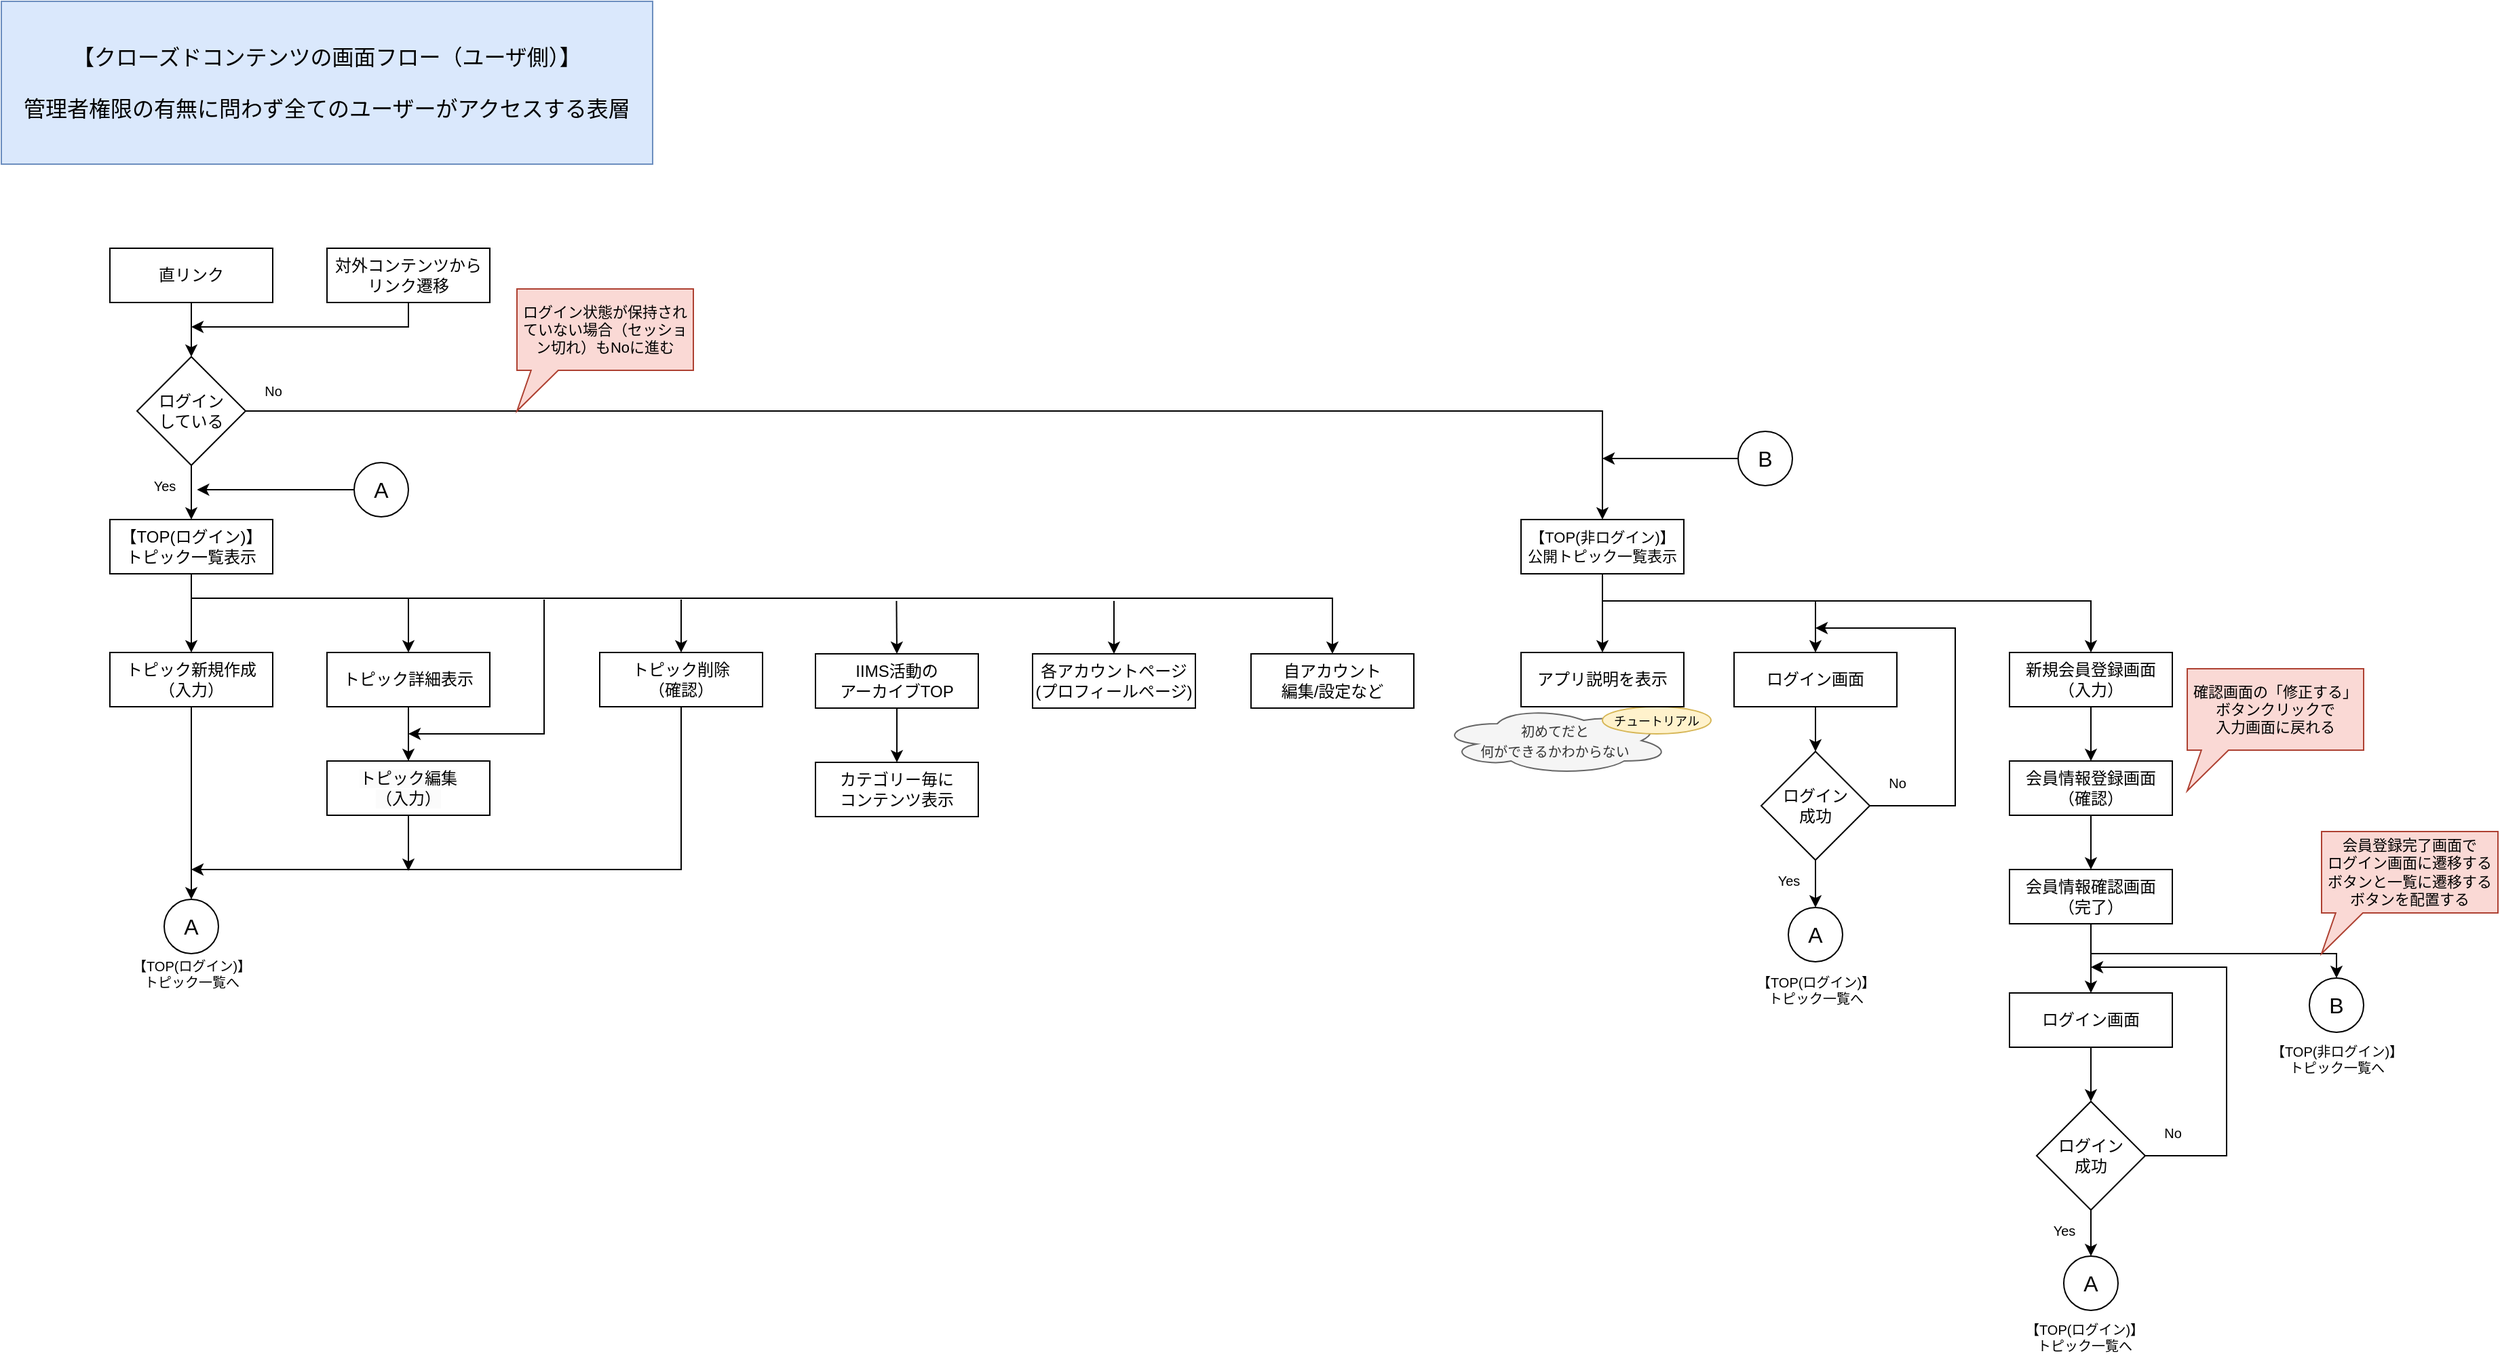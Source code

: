 <mxfile version="21.6.5" type="device" pages="2">
  <diagram name="ユーザ側" id="b520641d-4fe3-3701-9064-5fc419738815">
    <mxGraphModel dx="1366" dy="805" grid="1" gridSize="10" guides="1" tooltips="1" connect="1" arrows="1" fold="1" page="1" pageScale="1" pageWidth="1100" pageHeight="850" background="none" math="0" shadow="0">
      <root>
        <mxCell id="0" />
        <mxCell id="1" parent="0" />
        <mxCell id="tDWq7TmDwjiiPGYqks4p-117" value="対外コンテンツからリンク遷移" style="whiteSpace=wrap;html=1;" parent="1" vertex="1">
          <mxGeometry x="280" y="222" width="120" height="40" as="geometry" />
        </mxCell>
        <mxCell id="tDWq7TmDwjiiPGYqks4p-124" value="直リンク" style="whiteSpace=wrap;html=1;" parent="1" vertex="1">
          <mxGeometry x="120" y="222" width="120" height="40" as="geometry" />
        </mxCell>
        <mxCell id="tDWq7TmDwjiiPGYqks4p-130" value="【TOP(ログイン)】&lt;br&gt;トピック一覧表示" style="whiteSpace=wrap;html=1;" parent="1" vertex="1">
          <mxGeometry x="120" y="422" width="120" height="40" as="geometry" />
        </mxCell>
        <mxCell id="VPxTjBy3y0VzWbjlfLkC-1" value="" style="edgeStyle=none;orthogonalLoop=1;jettySize=auto;html=1;rounded=0;exitX=0.5;exitY=1;exitDx=0;exitDy=0;entryX=0.5;entryY=0;entryDx=0;entryDy=0;" parent="1" source="tDWq7TmDwjiiPGYqks4p-124" target="VPxTjBy3y0VzWbjlfLkC-3" edge="1">
          <mxGeometry width="100" relative="1" as="geometry">
            <mxPoint x="180" y="307" as="sourcePoint" />
            <mxPoint x="180" y="302" as="targetPoint" />
          </mxGeometry>
        </mxCell>
        <mxCell id="VPxTjBy3y0VzWbjlfLkC-2" value="" style="edgeStyle=none;orthogonalLoop=1;jettySize=auto;html=1;rounded=0;exitX=0.5;exitY=1;exitDx=0;exitDy=0;" parent="1" source="tDWq7TmDwjiiPGYqks4p-117" edge="1">
          <mxGeometry width="100" relative="1" as="geometry">
            <mxPoint x="190" y="272" as="sourcePoint" />
            <mxPoint x="180" y="280" as="targetPoint" />
            <Array as="points">
              <mxPoint x="340" y="280" />
            </Array>
          </mxGeometry>
        </mxCell>
        <mxCell id="VPxTjBy3y0VzWbjlfLkC-3" value="ログイン&lt;br&gt;している" style="rhombus;whiteSpace=wrap;html=1;fontSize=12;" parent="1" vertex="1">
          <mxGeometry x="140" y="302" width="80" height="80" as="geometry" />
        </mxCell>
        <mxCell id="VPxTjBy3y0VzWbjlfLkC-4" value="" style="edgeStyle=none;orthogonalLoop=1;jettySize=auto;html=1;rounded=0;exitX=0.5;exitY=1;exitDx=0;exitDy=0;entryX=0.5;entryY=0;entryDx=0;entryDy=0;" parent="1" source="VPxTjBy3y0VzWbjlfLkC-3" target="tDWq7TmDwjiiPGYqks4p-130" edge="1">
          <mxGeometry width="100" relative="1" as="geometry">
            <mxPoint x="180" y="397" as="sourcePoint" />
            <mxPoint x="200" y="402" as="targetPoint" />
          </mxGeometry>
        </mxCell>
        <mxCell id="VPxTjBy3y0VzWbjlfLkC-5" value="【TOP(非ログイン)】&lt;br style=&quot;font-size: 11px;&quot;&gt;公開トピック一覧表示" style="whiteSpace=wrap;html=1;fontSize=11;" parent="1" vertex="1">
          <mxGeometry x="1160" y="422" width="120" height="40" as="geometry" />
        </mxCell>
        <mxCell id="VPxTjBy3y0VzWbjlfLkC-6" value="" style="edgeStyle=none;orthogonalLoop=1;jettySize=auto;html=1;rounded=0;exitX=1;exitY=0.5;exitDx=0;exitDy=0;entryX=0.5;entryY=0;entryDx=0;entryDy=0;" parent="1" source="VPxTjBy3y0VzWbjlfLkC-3" target="VPxTjBy3y0VzWbjlfLkC-5" edge="1">
          <mxGeometry width="100" relative="1" as="geometry">
            <mxPoint x="339.55" y="367" as="sourcePoint" />
            <mxPoint x="339.55" y="407" as="targetPoint" />
            <Array as="points">
              <mxPoint x="1220" y="342" />
            </Array>
          </mxGeometry>
        </mxCell>
        <mxCell id="VPxTjBy3y0VzWbjlfLkC-7" value="&lt;font style=&quot;font-size: 10px;&quot;&gt;Yes&lt;/font&gt;" style="text;html=1;align=center;verticalAlign=middle;resizable=0;points=[];autosize=1;strokeColor=none;fillColor=none;fontSize=10;" parent="1" vertex="1">
          <mxGeometry x="140" y="382" width="40" height="30" as="geometry" />
        </mxCell>
        <mxCell id="VPxTjBy3y0VzWbjlfLkC-8" value="&lt;font style=&quot;font-size: 10px;&quot;&gt;No&lt;/font&gt;" style="text;html=1;align=center;verticalAlign=middle;resizable=0;points=[];autosize=1;strokeColor=none;fillColor=none;fontSize=10;" parent="1" vertex="1">
          <mxGeometry x="220" y="312" width="40" height="30" as="geometry" />
        </mxCell>
        <mxCell id="tDWq7TmDwjiiPGYqks4p-127" value="&lt;font style=&quot;font-size: 10px;&quot;&gt;初めてだと&lt;br&gt;何ができるかわからない&lt;br&gt;&lt;/font&gt;" style="ellipse;shape=cloud;whiteSpace=wrap;html=1;fillColor=#f5f5f5;fontColor=#333333;strokeColor=#666666;" parent="1" vertex="1">
          <mxGeometry x="1100" y="560" width="170" height="50" as="geometry" />
        </mxCell>
        <mxCell id="tDWq7TmDwjiiPGYqks4p-128" value="&lt;font style=&quot;font-size: 9px;&quot;&gt;チュートリアル&lt;/font&gt;" style="ellipse;whiteSpace=wrap;html=1;fillColor=#fff2cc;strokeColor=#d6b656;" parent="1" vertex="1">
          <mxGeometry x="1220" y="560" width="80" height="20" as="geometry" />
        </mxCell>
        <mxCell id="VPxTjBy3y0VzWbjlfLkC-10" value="" style="edgeStyle=none;orthogonalLoop=1;jettySize=auto;html=1;rounded=0;exitX=0.5;exitY=1;exitDx=0;exitDy=0;entryX=0.5;entryY=0;entryDx=0;entryDy=0;" parent="1" source="tDWq7TmDwjiiPGYqks4p-130" target="VPxTjBy3y0VzWbjlfLkC-11" edge="1">
          <mxGeometry width="100" relative="1" as="geometry">
            <mxPoint x="180" y="467" as="sourcePoint" />
            <mxPoint x="180" y="492" as="targetPoint" />
          </mxGeometry>
        </mxCell>
        <mxCell id="VPxTjBy3y0VzWbjlfLkC-11" value="トピック新規作成&lt;br&gt;（入力）" style="whiteSpace=wrap;html=1;" parent="1" vertex="1">
          <mxGeometry x="120" y="520" width="120" height="40" as="geometry" />
        </mxCell>
        <mxCell id="VPxTjBy3y0VzWbjlfLkC-12" value="" style="edgeStyle=none;orthogonalLoop=1;jettySize=auto;html=1;rounded=0;exitX=0.5;exitY=1;exitDx=0;exitDy=0;entryX=0.5;entryY=0;entryDx=0;entryDy=0;" parent="1" source="VPxTjBy3y0VzWbjlfLkC-5" target="VPxTjBy3y0VzWbjlfLkC-56" edge="1">
          <mxGeometry width="100" relative="1" as="geometry">
            <mxPoint x="1219.55" y="467" as="sourcePoint" />
            <mxPoint x="1220" y="502" as="targetPoint" />
          </mxGeometry>
        </mxCell>
        <mxCell id="VPxTjBy3y0VzWbjlfLkC-13" value="" style="edgeStyle=none;orthogonalLoop=1;jettySize=auto;html=1;rounded=0;entryX=0.5;entryY=0;entryDx=0;entryDy=0;" parent="1" target="VPxTjBy3y0VzWbjlfLkC-15" edge="1">
          <mxGeometry width="100" relative="1" as="geometry">
            <mxPoint x="1220" y="482" as="sourcePoint" />
            <mxPoint x="1620" y="575" as="targetPoint" />
            <Array as="points">
              <mxPoint x="1580" y="482" />
            </Array>
          </mxGeometry>
        </mxCell>
        <mxCell id="VPxTjBy3y0VzWbjlfLkC-14" value="ログイン画面" style="whiteSpace=wrap;html=1;" parent="1" vertex="1">
          <mxGeometry x="1317" y="520" width="120" height="40" as="geometry" />
        </mxCell>
        <mxCell id="VPxTjBy3y0VzWbjlfLkC-15" value="新規会員登録画面&lt;br&gt;（入力）" style="whiteSpace=wrap;html=1;" parent="1" vertex="1">
          <mxGeometry x="1520" y="520" width="120" height="40" as="geometry" />
        </mxCell>
        <mxCell id="VPxTjBy3y0VzWbjlfLkC-18" value="A" style="ellipse;whiteSpace=wrap;html=1;aspect=fixed;fontSize=16;" parent="1" vertex="1">
          <mxGeometry x="1357" y="708" width="40" height="40" as="geometry" />
        </mxCell>
        <mxCell id="VPxTjBy3y0VzWbjlfLkC-20" value="A" style="ellipse;whiteSpace=wrap;html=1;aspect=fixed;fontSize=16;" parent="1" vertex="1">
          <mxGeometry x="300" y="380" width="40" height="40" as="geometry" />
        </mxCell>
        <mxCell id="VPxTjBy3y0VzWbjlfLkC-21" value="" style="edgeStyle=none;orthogonalLoop=1;jettySize=auto;html=1;rounded=0;exitX=0;exitY=0.5;exitDx=0;exitDy=0;entryX=1.105;entryY=0.6;entryDx=0;entryDy=0;entryPerimeter=0;" parent="1" source="VPxTjBy3y0VzWbjlfLkC-20" target="VPxTjBy3y0VzWbjlfLkC-7" edge="1">
          <mxGeometry width="100" relative="1" as="geometry">
            <mxPoint x="280" y="417" as="sourcePoint" />
            <mxPoint x="280" y="457" as="targetPoint" />
          </mxGeometry>
        </mxCell>
        <mxCell id="VPxTjBy3y0VzWbjlfLkC-23" value="" style="edgeStyle=none;orthogonalLoop=1;jettySize=auto;html=1;rounded=0;entryX=0.5;entryY=0;entryDx=0;entryDy=0;" parent="1" target="VPxTjBy3y0VzWbjlfLkC-14" edge="1">
          <mxGeometry width="100" relative="1" as="geometry">
            <mxPoint x="1377" y="482" as="sourcePoint" />
            <mxPoint x="1539.78" y="525" as="targetPoint" />
          </mxGeometry>
        </mxCell>
        <mxCell id="VPxTjBy3y0VzWbjlfLkC-25" value="会員情報登録画面&lt;br&gt;（確認）" style="whiteSpace=wrap;html=1;" parent="1" vertex="1">
          <mxGeometry x="1520" y="600" width="120" height="40" as="geometry" />
        </mxCell>
        <mxCell id="VPxTjBy3y0VzWbjlfLkC-26" value="" style="edgeStyle=none;orthogonalLoop=1;jettySize=auto;html=1;rounded=0;exitX=0.5;exitY=1;exitDx=0;exitDy=0;entryX=0.5;entryY=0;entryDx=0;entryDy=0;" parent="1" source="VPxTjBy3y0VzWbjlfLkC-15" target="VPxTjBy3y0VzWbjlfLkC-25" edge="1">
          <mxGeometry width="100" relative="1" as="geometry">
            <mxPoint x="1579" y="570" as="sourcePoint" />
            <mxPoint x="1579" y="610" as="targetPoint" />
          </mxGeometry>
        </mxCell>
        <mxCell id="VPxTjBy3y0VzWbjlfLkC-27" value="会員情報確認画面&lt;br&gt;（完了）" style="whiteSpace=wrap;html=1;" parent="1" vertex="1">
          <mxGeometry x="1520" y="680" width="120" height="40" as="geometry" />
        </mxCell>
        <mxCell id="VPxTjBy3y0VzWbjlfLkC-28" value="" style="edgeStyle=none;orthogonalLoop=1;jettySize=auto;html=1;rounded=0;exitX=0.5;exitY=1;exitDx=0;exitDy=0;entryX=0.5;entryY=0;entryDx=0;entryDy=0;" parent="1" source="VPxTjBy3y0VzWbjlfLkC-25" target="VPxTjBy3y0VzWbjlfLkC-27" edge="1">
          <mxGeometry width="100" relative="1" as="geometry">
            <mxPoint x="1590" y="650" as="sourcePoint" />
            <mxPoint x="1590" y="690" as="targetPoint" />
          </mxGeometry>
        </mxCell>
        <mxCell id="VPxTjBy3y0VzWbjlfLkC-29" value="" style="edgeStyle=none;orthogonalLoop=1;jettySize=auto;html=1;rounded=0;exitX=0.5;exitY=1;exitDx=0;exitDy=0;entryX=0.5;entryY=0;entryDx=0;entryDy=0;" parent="1" source="VPxTjBy3y0VzWbjlfLkC-27" target="VPxTjBy3y0VzWbjlfLkC-34" edge="1">
          <mxGeometry width="100" relative="1" as="geometry">
            <mxPoint x="1580" y="730" as="sourcePoint" />
            <mxPoint x="1580" y="760" as="targetPoint" />
          </mxGeometry>
        </mxCell>
        <mxCell id="VPxTjBy3y0VzWbjlfLkC-33" value="" style="edgeStyle=none;orthogonalLoop=1;jettySize=auto;html=1;rounded=0;entryX=0.5;entryY=0;entryDx=0;entryDy=0;" parent="1" target="VPxTjBy3y0VzWbjlfLkC-37" edge="1">
          <mxGeometry width="100" relative="1" as="geometry">
            <mxPoint x="1580" y="742" as="sourcePoint" />
            <mxPoint x="1760" y="760" as="targetPoint" />
            <Array as="points">
              <mxPoint x="1761" y="742" />
            </Array>
          </mxGeometry>
        </mxCell>
        <mxCell id="VPxTjBy3y0VzWbjlfLkC-34" value="ログイン画面" style="whiteSpace=wrap;html=1;" parent="1" vertex="1">
          <mxGeometry x="1520" y="771" width="120" height="40" as="geometry" />
        </mxCell>
        <mxCell id="VPxTjBy3y0VzWbjlfLkC-35" value="" style="edgeStyle=none;orthogonalLoop=1;jettySize=auto;html=1;rounded=0;exitX=0.5;exitY=1;exitDx=0;exitDy=0;entryX=0.5;entryY=0;entryDx=0;entryDy=0;" parent="1" source="VPxTjBy3y0VzWbjlfLkC-34" target="McMhKuvaxXRwuFVOmlw5-12" edge="1">
          <mxGeometry width="100" relative="1" as="geometry">
            <mxPoint x="1579.55" y="821" as="sourcePoint" />
            <mxPoint x="1580" y="851" as="targetPoint" />
          </mxGeometry>
        </mxCell>
        <mxCell id="VPxTjBy3y0VzWbjlfLkC-36" value="A" style="ellipse;whiteSpace=wrap;html=1;aspect=fixed;fontSize=16;" parent="1" vertex="1">
          <mxGeometry x="1560" y="965" width="40" height="40" as="geometry" />
        </mxCell>
        <mxCell id="VPxTjBy3y0VzWbjlfLkC-37" value="B" style="ellipse;whiteSpace=wrap;html=1;aspect=fixed;fontSize=16;" parent="1" vertex="1">
          <mxGeometry x="1741" y="760" width="40" height="40" as="geometry" />
        </mxCell>
        <mxCell id="VPxTjBy3y0VzWbjlfLkC-38" value="B" style="ellipse;whiteSpace=wrap;html=1;aspect=fixed;fontSize=16;" parent="1" vertex="1">
          <mxGeometry x="1320" y="357" width="40" height="40" as="geometry" />
        </mxCell>
        <mxCell id="VPxTjBy3y0VzWbjlfLkC-39" value="" style="edgeStyle=none;orthogonalLoop=1;jettySize=auto;html=1;rounded=0;exitX=0;exitY=0.5;exitDx=0;exitDy=0;" parent="1" source="VPxTjBy3y0VzWbjlfLkC-38" edge="1">
          <mxGeometry width="100" relative="1" as="geometry">
            <mxPoint x="1306" y="376.63" as="sourcePoint" />
            <mxPoint x="1220" y="377" as="targetPoint" />
          </mxGeometry>
        </mxCell>
        <mxCell id="VPxTjBy3y0VzWbjlfLkC-41" value="IIMS活動の&lt;br&gt;アーカイブTOP" style="whiteSpace=wrap;html=1;" parent="1" vertex="1">
          <mxGeometry x="640" y="521" width="120" height="40" as="geometry" />
        </mxCell>
        <mxCell id="VPxTjBy3y0VzWbjlfLkC-42" value="各アカウントページ&lt;br&gt;(プロフィールページ)" style="whiteSpace=wrap;html=1;" parent="1" vertex="1">
          <mxGeometry x="800" y="521" width="120" height="40" as="geometry" />
        </mxCell>
        <mxCell id="VPxTjBy3y0VzWbjlfLkC-47" value="自アカウント&lt;br&gt;編集/設定など" style="whiteSpace=wrap;html=1;" parent="1" vertex="1">
          <mxGeometry x="961" y="521" width="120" height="40" as="geometry" />
        </mxCell>
        <mxCell id="VPxTjBy3y0VzWbjlfLkC-50" value="A" style="ellipse;whiteSpace=wrap;html=1;aspect=fixed;fontSize=16;" parent="1" vertex="1">
          <mxGeometry x="160" y="702" width="40" height="40" as="geometry" />
        </mxCell>
        <mxCell id="VPxTjBy3y0VzWbjlfLkC-52" value="" style="edgeStyle=none;orthogonalLoop=1;jettySize=auto;html=1;rounded=0;entryX=0.5;entryY=0;entryDx=0;entryDy=0;exitX=0.5;exitY=1;exitDx=0;exitDy=0;" parent="1" source="VPxTjBy3y0VzWbjlfLkC-11" target="VPxTjBy3y0VzWbjlfLkC-50" edge="1">
          <mxGeometry width="100" relative="1" as="geometry">
            <mxPoint x="160" y="562" as="sourcePoint" />
            <mxPoint x="230" y="613" as="targetPoint" />
          </mxGeometry>
        </mxCell>
        <mxCell id="VPxTjBy3y0VzWbjlfLkC-55" value="" style="edgeStyle=none;orthogonalLoop=1;jettySize=auto;html=1;rounded=0;exitX=0.5;exitY=1;exitDx=0;exitDy=0;" parent="1" source="EPOYZKPjePexzVJCoGdz-1" edge="1">
          <mxGeometry width="100" relative="1" as="geometry">
            <mxPoint x="360" y="582" as="sourcePoint" />
            <mxPoint x="180" y="680" as="targetPoint" />
            <Array as="points">
              <mxPoint x="541" y="680" />
            </Array>
          </mxGeometry>
        </mxCell>
        <mxCell id="VPxTjBy3y0VzWbjlfLkC-56" value="アプリ説明を表示" style="whiteSpace=wrap;html=1;" parent="1" vertex="1">
          <mxGeometry x="1160" y="520" width="120" height="40" as="geometry" />
        </mxCell>
        <mxCell id="VPxTjBy3y0VzWbjlfLkC-57" value="カテゴリー毎に&lt;br&gt;コンテンツ表示" style="whiteSpace=wrap;html=1;" parent="1" vertex="1">
          <mxGeometry x="640" y="601" width="120" height="40" as="geometry" />
        </mxCell>
        <mxCell id="VPxTjBy3y0VzWbjlfLkC-58" value="" style="edgeStyle=none;orthogonalLoop=1;jettySize=auto;html=1;rounded=0;exitX=0.5;exitY=1;exitDx=0;exitDy=0;entryX=0.5;entryY=0;entryDx=0;entryDy=0;" parent="1" source="VPxTjBy3y0VzWbjlfLkC-41" target="VPxTjBy3y0VzWbjlfLkC-57" edge="1">
          <mxGeometry width="100" relative="1" as="geometry">
            <mxPoint x="699.5" y="566" as="sourcePoint" />
            <mxPoint x="710" y="591" as="targetPoint" />
          </mxGeometry>
        </mxCell>
        <mxCell id="VPxTjBy3y0VzWbjlfLkC-59" value="" style="edgeStyle=none;orthogonalLoop=1;jettySize=auto;html=1;rounded=0;entryX=0.5;entryY=0;entryDx=0;entryDy=0;" parent="1" target="VPxTjBy3y0VzWbjlfLkC-47" edge="1">
          <mxGeometry width="100" relative="1" as="geometry">
            <mxPoint x="180" y="480" as="sourcePoint" />
            <mxPoint x="270" y="512" as="targetPoint" />
            <Array as="points">
              <mxPoint x="1021" y="480" />
            </Array>
          </mxGeometry>
        </mxCell>
        <mxCell id="VPxTjBy3y0VzWbjlfLkC-60" value="" style="edgeStyle=none;orthogonalLoop=1;jettySize=auto;html=1;rounded=0;entryX=0.5;entryY=0;entryDx=0;entryDy=0;" parent="1" target="VPxTjBy3y0VzWbjlfLkC-42" edge="1">
          <mxGeometry width="100" relative="1" as="geometry">
            <mxPoint x="860" y="482" as="sourcePoint" />
            <mxPoint x="880" y="527" as="targetPoint" />
          </mxGeometry>
        </mxCell>
        <mxCell id="VPxTjBy3y0VzWbjlfLkC-61" value="" style="edgeStyle=none;orthogonalLoop=1;jettySize=auto;html=1;rounded=0;entryX=0.5;entryY=0;entryDx=0;entryDy=0;" parent="1" target="VPxTjBy3y0VzWbjlfLkC-41" edge="1">
          <mxGeometry width="100" relative="1" as="geometry">
            <mxPoint x="699.71" y="482" as="sourcePoint" />
            <mxPoint x="699.71" y="521" as="targetPoint" />
          </mxGeometry>
        </mxCell>
        <mxCell id="VPxTjBy3y0VzWbjlfLkC-62" value="" style="edgeStyle=none;orthogonalLoop=1;jettySize=auto;html=1;rounded=0;" parent="1" edge="1">
          <mxGeometry width="100" relative="1" as="geometry">
            <mxPoint x="440" y="481" as="sourcePoint" />
            <mxPoint x="340" y="580" as="targetPoint" />
            <Array as="points">
              <mxPoint x="440" y="580" />
            </Array>
          </mxGeometry>
        </mxCell>
        <mxCell id="McMhKuvaxXRwuFVOmlw5-1" value="【TOP(ログイン)】&lt;br&gt;トピック一覧へ" style="text;html=1;align=center;verticalAlign=middle;resizable=0;points=[];autosize=1;strokeColor=none;fillColor=none;fontSize=10;" parent="1" vertex="1">
          <mxGeometry x="125" y="737" width="110" height="40" as="geometry" />
        </mxCell>
        <mxCell id="McMhKuvaxXRwuFVOmlw5-3" value="【TOP(ログイン)】&lt;br&gt;トピック一覧へ" style="text;html=1;align=center;verticalAlign=middle;resizable=0;points=[];autosize=1;strokeColor=none;fillColor=none;fontSize=10;" parent="1" vertex="1">
          <mxGeometry x="1322" y="749" width="110" height="40" as="geometry" />
        </mxCell>
        <mxCell id="McMhKuvaxXRwuFVOmlw5-4" value="【TOP(ログイン)】&lt;br&gt;トピック一覧へ" style="text;html=1;align=center;verticalAlign=middle;resizable=0;points=[];autosize=1;strokeColor=none;fillColor=none;fontSize=10;" parent="1" vertex="1">
          <mxGeometry x="1520" y="1005" width="110" height="40" as="geometry" />
        </mxCell>
        <mxCell id="McMhKuvaxXRwuFVOmlw5-5" value="【TOP(非ログイン)】&lt;br&gt;トピック一覧へ" style="text;html=1;align=center;verticalAlign=middle;resizable=0;points=[];autosize=1;strokeColor=none;fillColor=none;fontSize=10;" parent="1" vertex="1">
          <mxGeometry x="1701" y="800" width="120" height="40" as="geometry" />
        </mxCell>
        <mxCell id="McMhKuvaxXRwuFVOmlw5-6" value="ログイン&lt;br&gt;成功" style="rhombus;whiteSpace=wrap;html=1;fontSize=12;" parent="1" vertex="1">
          <mxGeometry x="1337" y="593" width="80" height="80" as="geometry" />
        </mxCell>
        <mxCell id="McMhKuvaxXRwuFVOmlw5-7" value="&lt;font style=&quot;font-size: 10px;&quot;&gt;Yes&lt;/font&gt;" style="text;html=1;align=center;verticalAlign=middle;resizable=0;points=[];autosize=1;strokeColor=none;fillColor=none;fontSize=10;" parent="1" vertex="1">
          <mxGeometry x="1337" y="673" width="40" height="30" as="geometry" />
        </mxCell>
        <mxCell id="McMhKuvaxXRwuFVOmlw5-8" value="&lt;font style=&quot;font-size: 10px;&quot;&gt;No&lt;/font&gt;" style="text;html=1;align=center;verticalAlign=middle;resizable=0;points=[];autosize=1;strokeColor=none;fillColor=none;fontSize=10;" parent="1" vertex="1">
          <mxGeometry x="1417" y="601" width="40" height="30" as="geometry" />
        </mxCell>
        <mxCell id="McMhKuvaxXRwuFVOmlw5-9" value="" style="edgeStyle=none;orthogonalLoop=1;jettySize=auto;html=1;rounded=0;exitX=0.5;exitY=1;exitDx=0;exitDy=0;entryX=0.5;entryY=0;entryDx=0;entryDy=0;" parent="1" source="VPxTjBy3y0VzWbjlfLkC-14" target="McMhKuvaxXRwuFVOmlw5-6" edge="1">
          <mxGeometry width="100" relative="1" as="geometry">
            <mxPoint x="1377" y="560" as="sourcePoint" />
            <mxPoint x="1377" y="592" as="targetPoint" />
          </mxGeometry>
        </mxCell>
        <mxCell id="McMhKuvaxXRwuFVOmlw5-10" value="" style="edgeStyle=none;orthogonalLoop=1;jettySize=auto;html=1;rounded=0;exitX=0.5;exitY=1;exitDx=0;exitDy=0;entryX=0.5;entryY=0;entryDx=0;entryDy=0;" parent="1" source="McMhKuvaxXRwuFVOmlw5-6" target="VPxTjBy3y0VzWbjlfLkC-18" edge="1">
          <mxGeometry width="100" relative="1" as="geometry">
            <mxPoint x="1377" y="676" as="sourcePoint" />
            <mxPoint x="1377" y="709" as="targetPoint" />
          </mxGeometry>
        </mxCell>
        <mxCell id="McMhKuvaxXRwuFVOmlw5-11" value="" style="edgeStyle=none;orthogonalLoop=1;jettySize=auto;html=1;rounded=0;exitX=1;exitY=0.5;exitDx=0;exitDy=0;" parent="1" source="McMhKuvaxXRwuFVOmlw5-6" edge="1">
          <mxGeometry width="100" relative="1" as="geometry">
            <mxPoint x="1430" y="652" as="sourcePoint" />
            <mxPoint x="1377" y="502" as="targetPoint" />
            <Array as="points">
              <mxPoint x="1480" y="633" />
              <mxPoint x="1480" y="502" />
            </Array>
          </mxGeometry>
        </mxCell>
        <mxCell id="McMhKuvaxXRwuFVOmlw5-12" value="ログイン&lt;br&gt;成功" style="rhombus;whiteSpace=wrap;html=1;fontSize=12;" parent="1" vertex="1">
          <mxGeometry x="1540" y="851" width="80" height="80" as="geometry" />
        </mxCell>
        <mxCell id="McMhKuvaxXRwuFVOmlw5-13" value="&lt;font style=&quot;font-size: 10px;&quot;&gt;Yes&lt;/font&gt;" style="text;html=1;align=center;verticalAlign=middle;resizable=0;points=[];autosize=1;strokeColor=none;fillColor=none;fontSize=10;" parent="1" vertex="1">
          <mxGeometry x="1540" y="931" width="40" height="30" as="geometry" />
        </mxCell>
        <mxCell id="McMhKuvaxXRwuFVOmlw5-14" value="&lt;font style=&quot;font-size: 10px;&quot;&gt;No&lt;/font&gt;" style="text;html=1;align=center;verticalAlign=middle;resizable=0;points=[];autosize=1;strokeColor=none;fillColor=none;fontSize=10;" parent="1" vertex="1">
          <mxGeometry x="1620" y="859" width="40" height="30" as="geometry" />
        </mxCell>
        <mxCell id="McMhKuvaxXRwuFVOmlw5-15" value="" style="edgeStyle=none;orthogonalLoop=1;jettySize=auto;html=1;rounded=0;exitX=0.5;exitY=1;exitDx=0;exitDy=0;entryX=0.5;entryY=0;entryDx=0;entryDy=0;" parent="1" source="McMhKuvaxXRwuFVOmlw5-12" target="VPxTjBy3y0VzWbjlfLkC-36" edge="1">
          <mxGeometry width="100" relative="1" as="geometry">
            <mxPoint x="1580" y="934" as="sourcePoint" />
            <mxPoint x="1580" y="966" as="targetPoint" />
          </mxGeometry>
        </mxCell>
        <mxCell id="McMhKuvaxXRwuFVOmlw5-16" value="" style="edgeStyle=none;orthogonalLoop=1;jettySize=auto;html=1;rounded=0;exitX=1;exitY=0.5;exitDx=0;exitDy=0;" parent="1" source="McMhKuvaxXRwuFVOmlw5-12" edge="1">
          <mxGeometry width="100" relative="1" as="geometry">
            <mxPoint x="1633" y="910" as="sourcePoint" />
            <mxPoint x="1580" y="752" as="targetPoint" />
            <Array as="points">
              <mxPoint x="1680" y="891" />
              <mxPoint x="1680" y="752" />
            </Array>
          </mxGeometry>
        </mxCell>
        <mxCell id="cvh67J1m96zl7CoJUk1C-1" value="ログイン状態が保持されていない場合（セッション切れ）もNoに進む" style="shape=callout;whiteSpace=wrap;html=1;perimeter=calloutPerimeter;fontSize=11;size=30;position=0.08;position2=0;fillColor=#fad9d5;strokeColor=#ae4132;" parent="1" vertex="1">
          <mxGeometry x="420" y="252" width="130" height="90" as="geometry" />
        </mxCell>
        <mxCell id="EPOYZKPjePexzVJCoGdz-1" value="トピック削除&lt;br&gt;（確認）" style="whiteSpace=wrap;html=1;" parent="1" vertex="1">
          <mxGeometry x="481" y="520" width="120" height="40" as="geometry" />
        </mxCell>
        <mxCell id="EPOYZKPjePexzVJCoGdz-2" value="" style="edgeStyle=none;orthogonalLoop=1;jettySize=auto;html=1;rounded=0;entryX=0.5;entryY=0;entryDx=0;entryDy=0;" parent="1" target="EPOYZKPjePexzVJCoGdz-1" edge="1">
          <mxGeometry width="100" relative="1" as="geometry">
            <mxPoint x="541" y="481" as="sourcePoint" />
            <mxPoint x="551.29" y="530" as="targetPoint" />
          </mxGeometry>
        </mxCell>
        <mxCell id="GdMsfuW8-BgsZ63KnPM7-1" value="確認画面の「修正する」ボタンクリックで&lt;br&gt;入力画面に戻れる" style="shape=callout;whiteSpace=wrap;html=1;perimeter=calloutPerimeter;fontSize=11;size=30;position=0.08;position2=0;fillColor=#fad9d5;strokeColor=#ae4132;" parent="1" vertex="1">
          <mxGeometry x="1651" y="532" width="130" height="90" as="geometry" />
        </mxCell>
        <mxCell id="9gKuWyjQ-X21GRNCb9ly-1" value="【クローズドコンテンツの画面フロー（ユーザ側）】&lt;br&gt;&lt;br&gt;&lt;div style=&quot;text-align: left;&quot;&gt;&lt;span style=&quot;background-color: initial;&quot;&gt;管理者権限の有無に問わず全てのユーザーがアクセスする表層&lt;/span&gt;&lt;/div&gt;" style="rounded=0;whiteSpace=wrap;html=1;fontSize=16;fillColor=#dae8fc;strokeColor=#6c8ebf;" parent="1" vertex="1">
          <mxGeometry x="40" y="40" width="480" height="120" as="geometry" />
        </mxCell>
        <mxCell id="KilJXwwDkZgRwJRH38eK-1" value="トピック詳細表示" style="whiteSpace=wrap;html=1;" parent="1" vertex="1">
          <mxGeometry x="280" y="520" width="120" height="40" as="geometry" />
        </mxCell>
        <mxCell id="KilJXwwDkZgRwJRH38eK-2" value="" style="edgeStyle=none;orthogonalLoop=1;jettySize=auto;html=1;rounded=0;entryX=0.5;entryY=0;entryDx=0;entryDy=0;" parent="1" target="KilJXwwDkZgRwJRH38eK-1" edge="1">
          <mxGeometry width="100" relative="1" as="geometry">
            <mxPoint x="340" y="480" as="sourcePoint" />
            <mxPoint x="350.29" y="531" as="targetPoint" />
          </mxGeometry>
        </mxCell>
        <mxCell id="KilJXwwDkZgRwJRH38eK-3" value="" style="edgeStyle=none;orthogonalLoop=1;jettySize=auto;html=1;rounded=0;exitX=0.5;exitY=1;exitDx=0;exitDy=0;" parent="1" source="zA5Gb2zd1gHekdq-8P5k-1" edge="1">
          <mxGeometry width="100" relative="1" as="geometry">
            <mxPoint x="320" y="650" as="sourcePoint" />
            <mxPoint x="340" y="681" as="targetPoint" />
          </mxGeometry>
        </mxCell>
        <mxCell id="zA5Gb2zd1gHekdq-8P5k-1" value="&lt;meta charset=&quot;utf-8&quot;&gt;&lt;span style=&quot;color: rgb(0, 0, 0); font-family: Helvetica; font-size: 12px; font-style: normal; font-variant-ligatures: normal; font-variant-caps: normal; font-weight: 400; letter-spacing: normal; orphans: 2; text-align: center; text-indent: 0px; text-transform: none; widows: 2; word-spacing: 0px; -webkit-text-stroke-width: 0px; background-color: rgb(251, 251, 251); text-decoration-thickness: initial; text-decoration-style: initial; text-decoration-color: initial; float: none; display: inline !important;&quot;&gt;トピック編集&lt;/span&gt;&lt;br style=&quot;border-color: var(--border-color); color: rgb(0, 0, 0); font-family: Helvetica; font-size: 12px; font-style: normal; font-variant-ligatures: normal; font-variant-caps: normal; font-weight: 400; letter-spacing: normal; orphans: 2; text-align: center; text-indent: 0px; text-transform: none; widows: 2; word-spacing: 0px; -webkit-text-stroke-width: 0px; background-color: rgb(251, 251, 251); text-decoration-thickness: initial; text-decoration-style: initial; text-decoration-color: initial;&quot;&gt;&lt;span style=&quot;color: rgb(0, 0, 0); font-family: Helvetica; font-size: 12px; font-style: normal; font-variant-ligatures: normal; font-variant-caps: normal; font-weight: 400; letter-spacing: normal; orphans: 2; text-align: center; text-indent: 0px; text-transform: none; widows: 2; word-spacing: 0px; -webkit-text-stroke-width: 0px; background-color: rgb(251, 251, 251); text-decoration-thickness: initial; text-decoration-style: initial; text-decoration-color: initial; float: none; display: inline !important;&quot;&gt;（入力）&lt;/span&gt;" style="whiteSpace=wrap;html=1;" parent="1" vertex="1">
          <mxGeometry x="280" y="600" width="120" height="40" as="geometry" />
        </mxCell>
        <mxCell id="zA5Gb2zd1gHekdq-8P5k-2" value="" style="edgeStyle=none;orthogonalLoop=1;jettySize=auto;html=1;rounded=0;exitX=0.5;exitY=1;exitDx=0;exitDy=0;entryX=0.5;entryY=0;entryDx=0;entryDy=0;" parent="1" source="KilJXwwDkZgRwJRH38eK-1" target="zA5Gb2zd1gHekdq-8P5k-1" edge="1">
          <mxGeometry width="100" relative="1" as="geometry">
            <mxPoint x="350" y="569" as="sourcePoint" />
            <mxPoint x="350" y="610" as="targetPoint" />
          </mxGeometry>
        </mxCell>
        <mxCell id="zA5Gb2zd1gHekdq-8P5k-3" value="会員登録完了画面で&lt;br&gt;ログイン画面に遷移するボタンと一覧に遷移するボタンを配置する" style="shape=callout;whiteSpace=wrap;html=1;perimeter=calloutPerimeter;fontSize=11;size=30;position=0.08;position2=0;fillColor=#fad9d5;strokeColor=#ae4132;" parent="1" vertex="1">
          <mxGeometry x="1750" y="652" width="130" height="90" as="geometry" />
        </mxCell>
      </root>
    </mxGraphModel>
  </diagram>
  <diagram name="管理側" id="UeQoWON23PhCCNMkhOQ_">
    <mxGraphModel dx="1434" dy="849" grid="1" gridSize="10" guides="1" tooltips="1" connect="1" arrows="1" fold="1" page="1" pageScale="1" pageWidth="1100" pageHeight="850" background="none" math="0" shadow="0">
      <root>
        <mxCell id="MrcFY5M8Q448FhQPLooo-0" />
        <mxCell id="MrcFY5M8Q448FhQPLooo-1" parent="MrcFY5M8Q448FhQPLooo-0" />
        <mxCell id="MrcFY5M8Q448FhQPLooo-4" value="（リンク元&lt;br&gt;どうする？）" style="whiteSpace=wrap;html=1;" parent="MrcFY5M8Q448FhQPLooo-1" vertex="1">
          <mxGeometry x="160" y="239" width="120" height="40" as="geometry" />
        </mxCell>
        <mxCell id="MrcFY5M8Q448FhQPLooo-5" value="ユーザー一覧" style="whiteSpace=wrap;html=1;" parent="MrcFY5M8Q448FhQPLooo-1" vertex="1">
          <mxGeometry x="160" y="439" width="120" height="40" as="geometry" />
        </mxCell>
        <mxCell id="MrcFY5M8Q448FhQPLooo-6" value="" style="edgeStyle=none;orthogonalLoop=1;jettySize=auto;html=1;rounded=0;exitX=0.5;exitY=1;exitDx=0;exitDy=0;entryX=0.5;entryY=0;entryDx=0;entryDy=0;" parent="MrcFY5M8Q448FhQPLooo-1" source="MrcFY5M8Q448FhQPLooo-4" target="MrcFY5M8Q448FhQPLooo-8" edge="1">
          <mxGeometry width="100" relative="1" as="geometry">
            <mxPoint x="220" y="324" as="sourcePoint" />
            <mxPoint x="220" y="319" as="targetPoint" />
          </mxGeometry>
        </mxCell>
        <mxCell id="MrcFY5M8Q448FhQPLooo-8" value="ログイン&lt;br&gt;している" style="rhombus;whiteSpace=wrap;html=1;fontSize=12;" parent="MrcFY5M8Q448FhQPLooo-1" vertex="1">
          <mxGeometry x="180" y="319" width="80" height="80" as="geometry" />
        </mxCell>
        <mxCell id="MrcFY5M8Q448FhQPLooo-9" value="" style="edgeStyle=none;orthogonalLoop=1;jettySize=auto;html=1;rounded=0;exitX=0.5;exitY=1;exitDx=0;exitDy=0;entryX=0.5;entryY=0;entryDx=0;entryDy=0;" parent="MrcFY5M8Q448FhQPLooo-1" source="MrcFY5M8Q448FhQPLooo-8" target="MrcFY5M8Q448FhQPLooo-5" edge="1">
          <mxGeometry width="100" relative="1" as="geometry">
            <mxPoint x="220" y="414" as="sourcePoint" />
            <mxPoint x="240" y="419" as="targetPoint" />
          </mxGeometry>
        </mxCell>
        <mxCell id="MrcFY5M8Q448FhQPLooo-11" value="" style="edgeStyle=none;orthogonalLoop=1;jettySize=auto;html=1;rounded=0;exitX=1;exitY=0.5;exitDx=0;exitDy=0;entryX=0.5;entryY=0;entryDx=0;entryDy=0;" parent="MrcFY5M8Q448FhQPLooo-1" source="MrcFY5M8Q448FhQPLooo-8" target="wjkIHBDZsJ45KQfHslHe-5" edge="1">
          <mxGeometry width="100" relative="1" as="geometry">
            <mxPoint x="379.55" y="384" as="sourcePoint" />
            <mxPoint x="600" y="439" as="targetPoint" />
            <Array as="points">
              <mxPoint x="1260" y="360" />
            </Array>
          </mxGeometry>
        </mxCell>
        <mxCell id="MrcFY5M8Q448FhQPLooo-12" value="&lt;font style=&quot;font-size: 10px;&quot;&gt;Yes&lt;/font&gt;" style="text;html=1;align=center;verticalAlign=middle;resizable=0;points=[];autosize=1;strokeColor=none;fillColor=none;fontSize=10;" parent="MrcFY5M8Q448FhQPLooo-1" vertex="1">
          <mxGeometry x="180" y="399" width="40" height="30" as="geometry" />
        </mxCell>
        <mxCell id="MrcFY5M8Q448FhQPLooo-13" value="&lt;font style=&quot;font-size: 10px;&quot;&gt;No&lt;/font&gt;" style="text;html=1;align=center;verticalAlign=middle;resizable=0;points=[];autosize=1;strokeColor=none;fillColor=none;fontSize=10;" parent="MrcFY5M8Q448FhQPLooo-1" vertex="1">
          <mxGeometry x="260" y="329" width="40" height="30" as="geometry" />
        </mxCell>
        <mxCell id="MrcFY5M8Q448FhQPLooo-16" value="" style="edgeStyle=none;orthogonalLoop=1;jettySize=auto;html=1;rounded=0;exitX=0.5;exitY=1;exitDx=0;exitDy=0;entryX=0.5;entryY=0;entryDx=0;entryDy=0;" parent="MrcFY5M8Q448FhQPLooo-1" source="MrcFY5M8Q448FhQPLooo-5" target="MrcFY5M8Q448FhQPLooo-17" edge="1">
          <mxGeometry width="100" relative="1" as="geometry">
            <mxPoint x="220" y="484" as="sourcePoint" />
            <mxPoint x="220" y="509" as="targetPoint" />
          </mxGeometry>
        </mxCell>
        <mxCell id="MrcFY5M8Q448FhQPLooo-17" value="ユーザー新規登録&lt;br&gt;（入力）" style="whiteSpace=wrap;html=1;" parent="MrcFY5M8Q448FhQPLooo-1" vertex="1">
          <mxGeometry x="160" y="538" width="120" height="40" as="geometry" />
        </mxCell>
        <mxCell id="MrcFY5M8Q448FhQPLooo-23" value="A" style="ellipse;whiteSpace=wrap;html=1;aspect=fixed;fontSize=16;" parent="MrcFY5M8Q448FhQPLooo-1" vertex="1">
          <mxGeometry x="300" y="399" width="40" height="40" as="geometry" />
        </mxCell>
        <mxCell id="MrcFY5M8Q448FhQPLooo-24" value="" style="edgeStyle=none;orthogonalLoop=1;jettySize=auto;html=1;rounded=0;exitX=0;exitY=0.5;exitDx=0;exitDy=0;" parent="MrcFY5M8Q448FhQPLooo-1" source="MrcFY5M8Q448FhQPLooo-23" edge="1">
          <mxGeometry width="100" relative="1" as="geometry">
            <mxPoint x="320" y="434" as="sourcePoint" />
            <mxPoint x="220" y="419" as="targetPoint" />
          </mxGeometry>
        </mxCell>
        <mxCell id="MrcFY5M8Q448FhQPLooo-40" value="ユーザー情報編集&lt;br&gt;（入力）" style="whiteSpace=wrap;html=1;" parent="MrcFY5M8Q448FhQPLooo-1" vertex="1">
          <mxGeometry x="320" y="538" width="120" height="40" as="geometry" />
        </mxCell>
        <mxCell id="MrcFY5M8Q448FhQPLooo-43" value="" style="edgeStyle=none;orthogonalLoop=1;jettySize=auto;html=1;rounded=0;entryX=0.5;entryY=0;entryDx=0;entryDy=0;exitX=0.5;exitY=1;exitDx=0;exitDy=0;" parent="MrcFY5M8Q448FhQPLooo-1" source="MrcFY5M8Q448FhQPLooo-17" target="_zdXIAwaWDHmr8m9UnS8-0" edge="1">
          <mxGeometry width="100" relative="1" as="geometry">
            <mxPoint x="200" y="579" as="sourcePoint" />
            <mxPoint x="220" y="618" as="targetPoint" />
          </mxGeometry>
        </mxCell>
        <mxCell id="MrcFY5M8Q448FhQPLooo-44" value="" style="edgeStyle=none;orthogonalLoop=1;jettySize=auto;html=1;rounded=0;exitX=0.5;exitY=1;exitDx=0;exitDy=0;" parent="MrcFY5M8Q448FhQPLooo-1" source="wjkIHBDZsJ45KQfHslHe-3" edge="1">
          <mxGeometry width="100" relative="1" as="geometry">
            <mxPoint x="380" y="658" as="sourcePoint" />
            <mxPoint x="380" y="679" as="targetPoint" />
          </mxGeometry>
        </mxCell>
        <mxCell id="MrcFY5M8Q448FhQPLooo-51" value="" style="edgeStyle=none;orthogonalLoop=1;jettySize=auto;html=1;rounded=0;" parent="MrcFY5M8Q448FhQPLooo-1" edge="1">
          <mxGeometry width="100" relative="1" as="geometry">
            <mxPoint x="220" y="509" as="sourcePoint" />
            <mxPoint x="700" y="509" as="targetPoint" />
          </mxGeometry>
        </mxCell>
        <mxCell id="_zdXIAwaWDHmr8m9UnS8-0" value="ユーザー新規登録&lt;br&gt;（確認）" style="whiteSpace=wrap;html=1;" parent="MrcFY5M8Q448FhQPLooo-1" vertex="1">
          <mxGeometry x="160" y="618" width="120" height="40" as="geometry" />
        </mxCell>
        <mxCell id="wjkIHBDZsJ45KQfHslHe-0" value="A" style="ellipse;whiteSpace=wrap;html=1;aspect=fixed;fontSize=16;" parent="MrcFY5M8Q448FhQPLooo-1" vertex="1">
          <mxGeometry x="200" y="698.5" width="40" height="40" as="geometry" />
        </mxCell>
        <mxCell id="wjkIHBDZsJ45KQfHslHe-1" value="ユーザー一覧へ" style="text;html=1;align=center;verticalAlign=middle;resizable=0;points=[];autosize=1;strokeColor=none;fillColor=none;fontSize=10;" parent="MrcFY5M8Q448FhQPLooo-1" vertex="1">
          <mxGeometry x="175" y="738.5" width="90" height="30" as="geometry" />
        </mxCell>
        <mxCell id="wjkIHBDZsJ45KQfHslHe-2" value="" style="edgeStyle=none;orthogonalLoop=1;jettySize=auto;html=1;rounded=0;entryX=0.5;entryY=0;entryDx=0;entryDy=0;exitX=0.5;exitY=1;exitDx=0;exitDy=0;" parent="MrcFY5M8Q448FhQPLooo-1" source="_zdXIAwaWDHmr8m9UnS8-0" target="wjkIHBDZsJ45KQfHslHe-0" edge="1">
          <mxGeometry width="100" relative="1" as="geometry">
            <mxPoint x="220" y="658" as="sourcePoint" />
            <mxPoint x="220" y="698" as="targetPoint" />
          </mxGeometry>
        </mxCell>
        <mxCell id="wjkIHBDZsJ45KQfHslHe-3" value="ユーザー情報編集&lt;br&gt;（確認）" style="whiteSpace=wrap;html=1;" parent="MrcFY5M8Q448FhQPLooo-1" vertex="1">
          <mxGeometry x="320" y="616" width="120" height="40" as="geometry" />
        </mxCell>
        <mxCell id="wjkIHBDZsJ45KQfHslHe-4" value="" style="edgeStyle=none;orthogonalLoop=1;jettySize=auto;html=1;rounded=0;entryX=0.5;entryY=0;entryDx=0;entryDy=0;exitX=0.5;exitY=1;exitDx=0;exitDy=0;" parent="MrcFY5M8Q448FhQPLooo-1" source="MrcFY5M8Q448FhQPLooo-40" target="wjkIHBDZsJ45KQfHslHe-3" edge="1">
          <mxGeometry width="100" relative="1" as="geometry">
            <mxPoint x="360" y="589" as="sourcePoint" />
            <mxPoint x="390.29" y="626" as="targetPoint" />
          </mxGeometry>
        </mxCell>
        <mxCell id="wjkIHBDZsJ45KQfHslHe-5" value="ログイン画面" style="whiteSpace=wrap;html=1;" parent="MrcFY5M8Q448FhQPLooo-1" vertex="1">
          <mxGeometry x="1201" y="439" width="120" height="40" as="geometry" />
        </mxCell>
        <mxCell id="wjkIHBDZsJ45KQfHslHe-6" value="ログイン&lt;br&gt;成功" style="rhombus;whiteSpace=wrap;html=1;fontSize=12;" parent="MrcFY5M8Q448FhQPLooo-1" vertex="1">
          <mxGeometry x="1221" y="518" width="80" height="80" as="geometry" />
        </mxCell>
        <mxCell id="wjkIHBDZsJ45KQfHslHe-7" value="" style="edgeStyle=none;orthogonalLoop=1;jettySize=auto;html=1;rounded=0;exitX=0.5;exitY=1;exitDx=0;exitDy=0;entryX=0.5;entryY=0;entryDx=0;entryDy=0;" parent="MrcFY5M8Q448FhQPLooo-1" source="wjkIHBDZsJ45KQfHslHe-5" target="wjkIHBDZsJ45KQfHslHe-6" edge="1">
          <mxGeometry width="100" relative="1" as="geometry">
            <mxPoint x="1250" y="489" as="sourcePoint" />
            <mxPoint x="1250" y="529" as="targetPoint" />
          </mxGeometry>
        </mxCell>
        <mxCell id="6Q5kpfv3Azwhe9yEsQXy-0" value="&lt;font style=&quot;font-size: 10px;&quot;&gt;Yes&lt;/font&gt;" style="text;html=1;align=center;verticalAlign=middle;resizable=0;points=[];autosize=1;strokeColor=none;fillColor=none;fontSize=10;" parent="MrcFY5M8Q448FhQPLooo-1" vertex="1">
          <mxGeometry x="1221" y="599" width="40" height="30" as="geometry" />
        </mxCell>
        <mxCell id="6Q5kpfv3Azwhe9yEsQXy-1" value="&lt;font style=&quot;font-size: 10px;&quot;&gt;No&lt;/font&gt;" style="text;html=1;align=center;verticalAlign=middle;resizable=0;points=[];autosize=1;strokeColor=none;fillColor=none;fontSize=10;" parent="MrcFY5M8Q448FhQPLooo-1" vertex="1">
          <mxGeometry x="1301" y="529" width="40" height="30" as="geometry" />
        </mxCell>
        <mxCell id="6Q5kpfv3Azwhe9yEsQXy-4" value="" style="edgeStyle=none;orthogonalLoop=1;jettySize=auto;html=1;rounded=0;exitX=0.5;exitY=1;exitDx=0;exitDy=0;entryX=0.5;entryY=0;entryDx=0;entryDy=0;" parent="MrcFY5M8Q448FhQPLooo-1" source="wjkIHBDZsJ45KQfHslHe-6" target="rQFY0tdy_JAcjvzsSw73-0" edge="1">
          <mxGeometry width="100" relative="1" as="geometry">
            <mxPoint x="1271" y="609" as="sourcePoint" />
            <mxPoint x="1280" y="640" as="targetPoint" />
          </mxGeometry>
        </mxCell>
        <mxCell id="6Q5kpfv3Azwhe9yEsQXy-5" value="" style="edgeStyle=none;orthogonalLoop=1;jettySize=auto;html=1;rounded=0;exitX=1;exitY=0.5;exitDx=0;exitDy=0;" parent="MrcFY5M8Q448FhQPLooo-1" source="wjkIHBDZsJ45KQfHslHe-6" edge="1">
          <mxGeometry width="100" relative="1" as="geometry">
            <mxPoint x="1331" y="575" as="sourcePoint" />
            <mxPoint x="1261" y="399" as="targetPoint" />
            <Array as="points">
              <mxPoint x="1381" y="558" />
              <mxPoint x="1381" y="399" />
            </Array>
          </mxGeometry>
        </mxCell>
        <mxCell id="rQFY0tdy_JAcjvzsSw73-0" value="A" style="ellipse;whiteSpace=wrap;html=1;aspect=fixed;fontSize=16;" parent="MrcFY5M8Q448FhQPLooo-1" vertex="1">
          <mxGeometry x="1241" y="640.5" width="40" height="40" as="geometry" />
        </mxCell>
        <mxCell id="rQFY0tdy_JAcjvzsSw73-1" value="ユーザー一覧へ" style="text;html=1;align=center;verticalAlign=middle;resizable=0;points=[];autosize=1;strokeColor=none;fillColor=none;fontSize=10;" parent="MrcFY5M8Q448FhQPLooo-1" vertex="1">
          <mxGeometry x="1216" y="680.5" width="90" height="30" as="geometry" />
        </mxCell>
        <mxCell id="ZhKat5aekkRp3ECrepki-0" value="ログイン状態が保持されていない場合（セッション切れ）もNoに進む" style="shape=callout;whiteSpace=wrap;html=1;perimeter=calloutPerimeter;fontSize=11;size=30;position=0.08;position2=0;fillColor=#fad9d5;strokeColor=#ae4132;" parent="MrcFY5M8Q448FhQPLooo-1" vertex="1">
          <mxGeometry x="310" y="269" width="130" height="90" as="geometry" />
        </mxCell>
        <mxCell id="ehO6fKu-mByBtGbLXnDJ-0" value="確認画面の「修正する」ボタンクリックで&lt;br&gt;入力画面に戻れる" style="shape=callout;whiteSpace=wrap;html=1;perimeter=calloutPerimeter;fontSize=11;size=30;position=0.69;position2=1;fillColor=#fad9d5;strokeColor=#ae4132;base=20;" parent="MrcFY5M8Q448FhQPLooo-1" vertex="1">
          <mxGeometry x="20" y="549" width="130" height="90" as="geometry" />
        </mxCell>
        <mxCell id="MqfL5O2e3toKkpMm9naG-0" value="ユーザー削除&lt;br&gt;（確認）" style="whiteSpace=wrap;html=1;" parent="MrcFY5M8Q448FhQPLooo-1" vertex="1">
          <mxGeometry x="480" y="538" width="120" height="40" as="geometry" />
        </mxCell>
        <mxCell id="MqfL5O2e3toKkpMm9naG-2" value="" style="edgeStyle=none;orthogonalLoop=1;jettySize=auto;html=1;rounded=0;exitX=0.5;exitY=1;exitDx=0;exitDy=0;" parent="MrcFY5M8Q448FhQPLooo-1" source="MqfL5O2e3toKkpMm9naG-0" edge="1">
          <mxGeometry width="100" relative="1" as="geometry">
            <mxPoint x="520" y="589" as="sourcePoint" />
            <mxPoint x="220" y="679" as="targetPoint" />
            <Array as="points">
              <mxPoint x="540" y="679" />
            </Array>
          </mxGeometry>
        </mxCell>
        <mxCell id="MqfL5O2e3toKkpMm9naG-3" value="" style="edgeStyle=none;orthogonalLoop=1;jettySize=auto;html=1;rounded=0;entryX=0.5;entryY=0;entryDx=0;entryDy=0;" parent="MrcFY5M8Q448FhQPLooo-1" target="MrcFY5M8Q448FhQPLooo-40" edge="1">
          <mxGeometry width="100" relative="1" as="geometry">
            <mxPoint x="380" y="509" as="sourcePoint" />
            <mxPoint x="380" y="529" as="targetPoint" />
          </mxGeometry>
        </mxCell>
        <mxCell id="MqfL5O2e3toKkpMm9naG-4" value="トピック一覧" style="whiteSpace=wrap;html=1;" parent="MrcFY5M8Q448FhQPLooo-1" vertex="1">
          <mxGeometry x="640" y="538" width="120" height="40" as="geometry" />
        </mxCell>
        <mxCell id="MqfL5O2e3toKkpMm9naG-7" value="" style="edgeStyle=none;orthogonalLoop=1;jettySize=auto;html=1;rounded=0;entryX=0.5;entryY=0;entryDx=0;entryDy=0;exitX=0.5;exitY=1;exitDx=0;exitDy=0;" parent="MrcFY5M8Q448FhQPLooo-1" target="TVSqWluWofo0b90IpHDo-1" edge="1">
          <mxGeometry width="100" relative="1" as="geometry">
            <mxPoint x="700" y="578" as="sourcePoint" />
            <mxPoint x="700" y="616" as="targetPoint" />
          </mxGeometry>
        </mxCell>
        <mxCell id="MqfL5O2e3toKkpMm9naG-9" value="" style="edgeStyle=none;orthogonalLoop=1;jettySize=auto;html=1;rounded=0;entryX=0.5;entryY=0;entryDx=0;entryDy=0;" parent="MrcFY5M8Q448FhQPLooo-1" target="MqfL5O2e3toKkpMm9naG-0" edge="1">
          <mxGeometry width="100" relative="1" as="geometry">
            <mxPoint x="540" y="509" as="sourcePoint" />
            <mxPoint x="549" y="544" as="targetPoint" />
          </mxGeometry>
        </mxCell>
        <mxCell id="MqfL5O2e3toKkpMm9naG-11" value="B" style="ellipse;whiteSpace=wrap;html=1;aspect=fixed;fontSize=16;" parent="MrcFY5M8Q448FhQPLooo-1" vertex="1">
          <mxGeometry x="680" y="833.5" width="40" height="40" as="geometry" />
        </mxCell>
        <mxCell id="MqfL5O2e3toKkpMm9naG-12" value="トピック一覧へ" style="text;html=1;align=center;verticalAlign=middle;resizable=0;points=[];autosize=1;strokeColor=none;fillColor=none;fontSize=10;" parent="MrcFY5M8Q448FhQPLooo-1" vertex="1">
          <mxGeometry x="655" y="873.5" width="90" height="30" as="geometry" />
        </mxCell>
        <mxCell id="MqfL5O2e3toKkpMm9naG-15" value="B" style="ellipse;whiteSpace=wrap;html=1;aspect=fixed;fontSize=16;" parent="MrcFY5M8Q448FhQPLooo-1" vertex="1">
          <mxGeometry x="680" y="439" width="40" height="40" as="geometry" />
        </mxCell>
        <mxCell id="MqfL5O2e3toKkpMm9naG-16" value="" style="edgeStyle=none;orthogonalLoop=1;jettySize=auto;html=1;rounded=0;exitX=0.5;exitY=1;exitDx=0;exitDy=0;entryX=0.5;entryY=0;entryDx=0;entryDy=0;" parent="MrcFY5M8Q448FhQPLooo-1" source="MqfL5O2e3toKkpMm9naG-15" edge="1" target="MqfL5O2e3toKkpMm9naG-4">
          <mxGeometry width="100" relative="1" as="geometry">
            <mxPoint x="820" y="569" as="sourcePoint" />
            <mxPoint x="700" y="519" as="targetPoint" />
          </mxGeometry>
        </mxCell>
        <mxCell id="Jxl4f3B1pWPAEM02eviL-0" value="【クローズドコンテンツの画面フロー（管理側）】&lt;br&gt;&lt;br&gt;&lt;div style=&quot;text-align: left;&quot;&gt;&lt;span style=&quot;background-color: initial;&quot;&gt;管理者権限を持つアカウントのみアクセスできる管理画面&lt;/span&gt;&lt;/div&gt;&lt;div style=&quot;text-align: left;&quot;&gt;&lt;span style=&quot;background-color: initial;&quot;&gt;トピックの管理、ユーザーアカウントの管理ができる&lt;/span&gt;&lt;/div&gt;" style="rounded=0;whiteSpace=wrap;html=1;fontSize=16;fillColor=#dae8fc;strokeColor=#6c8ebf;" vertex="1" parent="MrcFY5M8Q448FhQPLooo-1">
          <mxGeometry x="40" y="40" width="480" height="120" as="geometry" />
        </mxCell>
        <mxCell id="TVSqWluWofo0b90IpHDo-1" value="トピック新規作成&lt;br&gt;（入力）" style="whiteSpace=wrap;html=1;" vertex="1" parent="MrcFY5M8Q448FhQPLooo-1">
          <mxGeometry x="640" y="639.5" width="120" height="40" as="geometry" />
        </mxCell>
        <mxCell id="TVSqWluWofo0b90IpHDo-2" value="" style="edgeStyle=none;orthogonalLoop=1;jettySize=auto;html=1;rounded=0;exitX=0.5;exitY=1;exitDx=0;exitDy=0;" edge="1" parent="MrcFY5M8Q448FhQPLooo-1" source="TVSqWluWofo0b90IpHDo-4">
          <mxGeometry width="100" relative="1" as="geometry">
            <mxPoint x="880" y="701.5" as="sourcePoint" />
            <mxPoint x="700" y="799.5" as="targetPoint" />
            <Array as="points">
              <mxPoint x="1061" y="799.5" />
            </Array>
          </mxGeometry>
        </mxCell>
        <mxCell id="TVSqWluWofo0b90IpHDo-3" value="" style="edgeStyle=none;orthogonalLoop=1;jettySize=auto;html=1;rounded=0;" edge="1" parent="MrcFY5M8Q448FhQPLooo-1">
          <mxGeometry width="100" relative="1" as="geometry">
            <mxPoint x="960" y="600" as="sourcePoint" />
            <mxPoint x="860" y="695.5" as="targetPoint" />
            <Array as="points">
              <mxPoint x="960" y="695.5" />
            </Array>
          </mxGeometry>
        </mxCell>
        <mxCell id="TVSqWluWofo0b90IpHDo-4" value="トピック削除&lt;br&gt;（確認）" style="whiteSpace=wrap;html=1;" vertex="1" parent="MrcFY5M8Q448FhQPLooo-1">
          <mxGeometry x="1001" y="639.5" width="120" height="40" as="geometry" />
        </mxCell>
        <mxCell id="TVSqWluWofo0b90IpHDo-6" value="トピック詳細表示" style="whiteSpace=wrap;html=1;" vertex="1" parent="MrcFY5M8Q448FhQPLooo-1">
          <mxGeometry x="800" y="639.5" width="120" height="40" as="geometry" />
        </mxCell>
        <mxCell id="TVSqWluWofo0b90IpHDo-7" value="" style="edgeStyle=none;orthogonalLoop=1;jettySize=auto;html=1;rounded=0;entryX=0.5;entryY=0;entryDx=0;entryDy=0;" edge="1" parent="MrcFY5M8Q448FhQPLooo-1" target="TVSqWluWofo0b90IpHDo-6">
          <mxGeometry width="100" relative="1" as="geometry">
            <mxPoint x="860" y="600" as="sourcePoint" />
            <mxPoint x="870.29" y="646.5" as="targetPoint" />
          </mxGeometry>
        </mxCell>
        <mxCell id="TVSqWluWofo0b90IpHDo-8" value="" style="edgeStyle=none;orthogonalLoop=1;jettySize=auto;html=1;rounded=0;exitX=0.5;exitY=1;exitDx=0;exitDy=0;" edge="1" parent="MrcFY5M8Q448FhQPLooo-1" source="TVSqWluWofo0b90IpHDo-9">
          <mxGeometry width="100" relative="1" as="geometry">
            <mxPoint x="840" y="769.5" as="sourcePoint" />
            <mxPoint x="860" y="800.5" as="targetPoint" />
          </mxGeometry>
        </mxCell>
        <mxCell id="TVSqWluWofo0b90IpHDo-9" value="&lt;meta charset=&quot;utf-8&quot;&gt;&lt;span style=&quot;color: rgb(0, 0, 0); font-family: Helvetica; font-size: 12px; font-style: normal; font-variant-ligatures: normal; font-variant-caps: normal; font-weight: 400; letter-spacing: normal; orphans: 2; text-align: center; text-indent: 0px; text-transform: none; widows: 2; word-spacing: 0px; -webkit-text-stroke-width: 0px; background-color: rgb(251, 251, 251); text-decoration-thickness: initial; text-decoration-style: initial; text-decoration-color: initial; float: none; display: inline !important;&quot;&gt;トピック編集&lt;/span&gt;&lt;br style=&quot;border-color: var(--border-color); color: rgb(0, 0, 0); font-family: Helvetica; font-size: 12px; font-style: normal; font-variant-ligatures: normal; font-variant-caps: normal; font-weight: 400; letter-spacing: normal; orphans: 2; text-align: center; text-indent: 0px; text-transform: none; widows: 2; word-spacing: 0px; -webkit-text-stroke-width: 0px; background-color: rgb(251, 251, 251); text-decoration-thickness: initial; text-decoration-style: initial; text-decoration-color: initial;&quot;&gt;&lt;span style=&quot;color: rgb(0, 0, 0); font-family: Helvetica; font-size: 12px; font-style: normal; font-variant-ligatures: normal; font-variant-caps: normal; font-weight: 400; letter-spacing: normal; orphans: 2; text-align: center; text-indent: 0px; text-transform: none; widows: 2; word-spacing: 0px; -webkit-text-stroke-width: 0px; background-color: rgb(251, 251, 251); text-decoration-thickness: initial; text-decoration-style: initial; text-decoration-color: initial; float: none; display: inline !important;&quot;&gt;（入力）&lt;/span&gt;" style="whiteSpace=wrap;html=1;" vertex="1" parent="MrcFY5M8Q448FhQPLooo-1">
          <mxGeometry x="800" y="719.5" width="120" height="40" as="geometry" />
        </mxCell>
        <mxCell id="TVSqWluWofo0b90IpHDo-10" value="" style="edgeStyle=none;orthogonalLoop=1;jettySize=auto;html=1;rounded=0;exitX=0.5;exitY=1;exitDx=0;exitDy=0;entryX=0.5;entryY=0;entryDx=0;entryDy=0;" edge="1" parent="MrcFY5M8Q448FhQPLooo-1" source="TVSqWluWofo0b90IpHDo-6" target="TVSqWluWofo0b90IpHDo-9">
          <mxGeometry width="100" relative="1" as="geometry">
            <mxPoint x="870" y="688.5" as="sourcePoint" />
            <mxPoint x="870" y="729.5" as="targetPoint" />
          </mxGeometry>
        </mxCell>
        <mxCell id="TVSqWluWofo0b90IpHDo-11" value="" style="edgeStyle=none;orthogonalLoop=1;jettySize=auto;html=1;rounded=0;entryX=0.5;entryY=0;entryDx=0;entryDy=0;" edge="1" parent="MrcFY5M8Q448FhQPLooo-1" target="TVSqWluWofo0b90IpHDo-4">
          <mxGeometry width="100" relative="1" as="geometry">
            <mxPoint x="700" y="600" as="sourcePoint" />
            <mxPoint x="1180" y="629" as="targetPoint" />
            <Array as="points">
              <mxPoint x="1061" y="600" />
            </Array>
          </mxGeometry>
        </mxCell>
        <mxCell id="ZzQdv6Saqrx2XZ6C20pt-0" value="" style="edgeStyle=none;orthogonalLoop=1;jettySize=auto;html=1;rounded=0;exitX=0.5;exitY=1;exitDx=0;exitDy=0;entryX=0.5;entryY=0;entryDx=0;entryDy=0;" edge="1" parent="MrcFY5M8Q448FhQPLooo-1" source="TVSqWluWofo0b90IpHDo-1" target="MqfL5O2e3toKkpMm9naG-11">
          <mxGeometry width="100" relative="1" as="geometry">
            <mxPoint x="699.5" y="700" as="sourcePoint" />
            <mxPoint x="699.5" y="740.5" as="targetPoint" />
          </mxGeometry>
        </mxCell>
      </root>
    </mxGraphModel>
  </diagram>
</mxfile>
